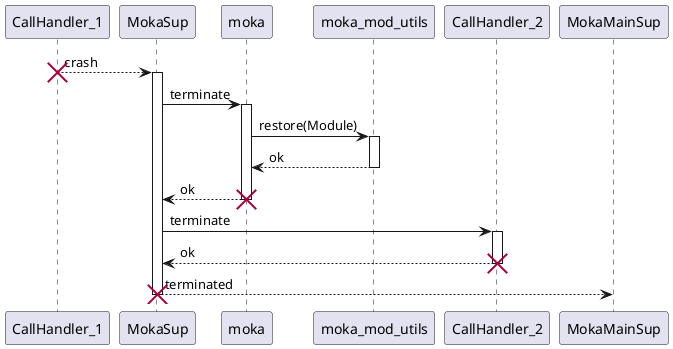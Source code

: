 @startuml

CallHandler_1 --> MokaSup : crash
destroy CallHandler_1
activate MokaSup

MokaSup -> moka: terminate
activate moka
moka -> moka_mod_utils: restore(Module)
activate moka_mod_utils
moka_mod_utils --> moka: ok
deactivate moka_mod_utils
moka --> MokaSup: ok
destroy moka

MokaSup -> CallHandler_2: terminate
activate CallHandler_2
CallHandler_2 --> MokaSup: ok
destroy CallHandler_2

MokaSup --> MokaMainSup: terminated
destroy MokaSup

@enduml
